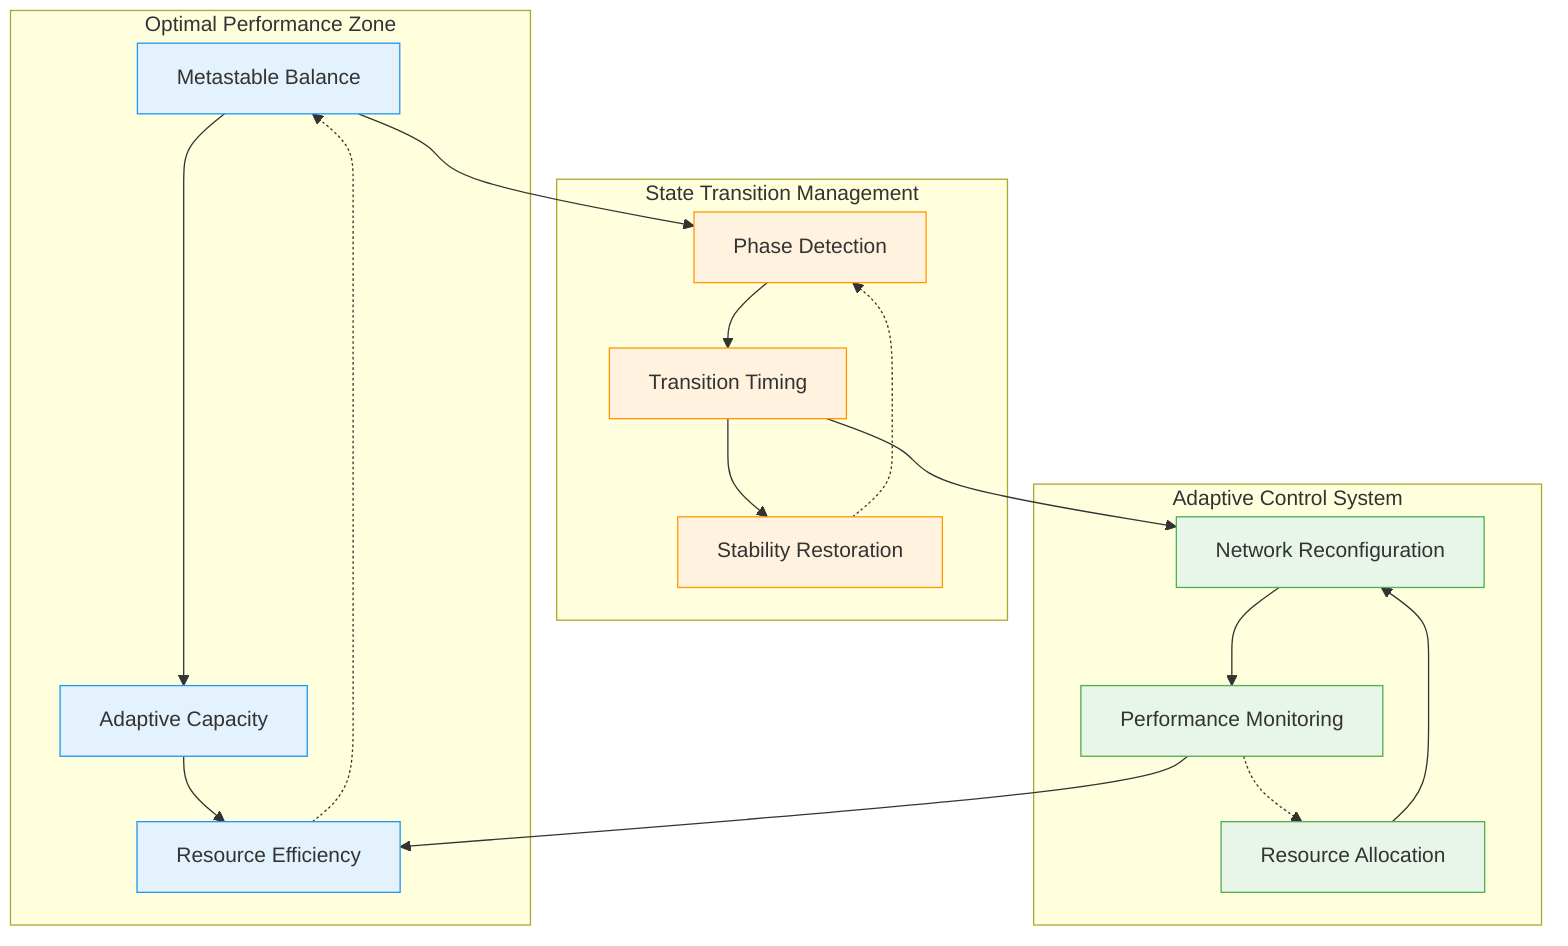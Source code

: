 flowchart TB
    subgraph OptimalPerformance["Optimal Performance Zone"]
        direction TB
        OP1[Metastable Balance]
        OP2[Adaptive Capacity]
        OP3[Resource Efficiency]
        
        OP1 --> OP2
        OP2 --> OP3
        OP3 -.-> OP1
    end

    subgraph StateTransitions["State Transition Management"]
        direction LR
        ST1[Phase Detection]
        ST2[Transition Timing]
        ST3[Stability Restoration]
        
        ST1 --> ST2
        ST2 --> ST3
        ST3 -.-> ST1
    end

    subgraph AdaptiveControl["Adaptive Control System"]
        direction TB
        AC1[Resource Allocation]
        AC2[Network Reconfiguration]
        AC3[Performance Monitoring]
        
        AC1 --> AC2
        AC2 --> AC3
        AC3 -.-> AC1
    end

    OP1 --> ST1
    ST2 --> AC2
    AC3 --> OP3

    %% Styling
    classDef optimal fill:#e3f2fd,stroke:#2196F3
    classDef transition fill:#fff3e0,stroke:#FF9800
    classDef control fill:#e8f5e9,stroke:#4CAF50

    class OP1,OP2,OP3 optimal
    class ST1,ST2,ST3 transition
    class AC1,AC2,AC3 control